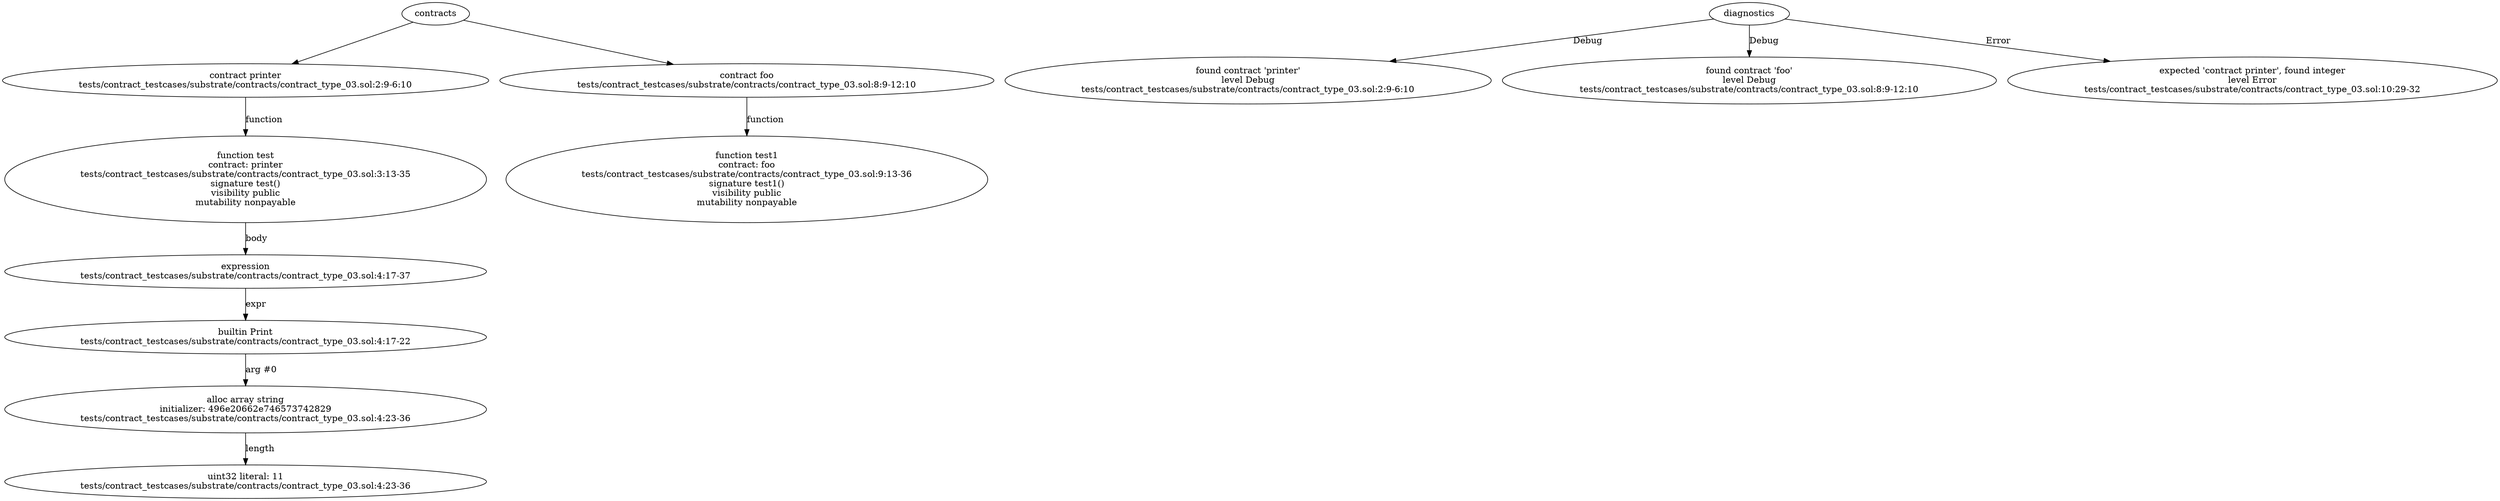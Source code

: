 strict digraph "tests/contract_testcases/substrate/contracts/contract_type_03.sol" {
	contract [label="contract printer\ntests/contract_testcases/substrate/contracts/contract_type_03.sol:2:9-6:10"]
	test [label="function test\ncontract: printer\ntests/contract_testcases/substrate/contracts/contract_type_03.sol:3:13-35\nsignature test()\nvisibility public\nmutability nonpayable"]
	expr [label="expression\ntests/contract_testcases/substrate/contracts/contract_type_03.sol:4:17-37"]
	builtins [label="builtin Print\ntests/contract_testcases/substrate/contracts/contract_type_03.sol:4:17-22"]
	alloc_array [label="alloc array string\ninitializer: 496e20662e746573742829\ntests/contract_testcases/substrate/contracts/contract_type_03.sol:4:23-36"]
	number_literal [label="uint32 literal: 11\ntests/contract_testcases/substrate/contracts/contract_type_03.sol:4:23-36"]
	contract_7 [label="contract foo\ntests/contract_testcases/substrate/contracts/contract_type_03.sol:8:9-12:10"]
	test1 [label="function test1\ncontract: foo\ntests/contract_testcases/substrate/contracts/contract_type_03.sol:9:13-36\nsignature test1()\nvisibility public\nmutability nonpayable"]
	diagnostic [label="found contract 'printer'\nlevel Debug\ntests/contract_testcases/substrate/contracts/contract_type_03.sol:2:9-6:10"]
	diagnostic_11 [label="found contract 'foo'\nlevel Debug\ntests/contract_testcases/substrate/contracts/contract_type_03.sol:8:9-12:10"]
	diagnostic_12 [label="expected 'contract printer', found integer\nlevel Error\ntests/contract_testcases/substrate/contracts/contract_type_03.sol:10:29-32"]
	contracts -> contract
	contract -> test [label="function"]
	test -> expr [label="body"]
	expr -> builtins [label="expr"]
	builtins -> alloc_array [label="arg #0"]
	alloc_array -> number_literal [label="length"]
	contracts -> contract_7
	contract_7 -> test1 [label="function"]
	diagnostics -> diagnostic [label="Debug"]
	diagnostics -> diagnostic_11 [label="Debug"]
	diagnostics -> diagnostic_12 [label="Error"]
}
